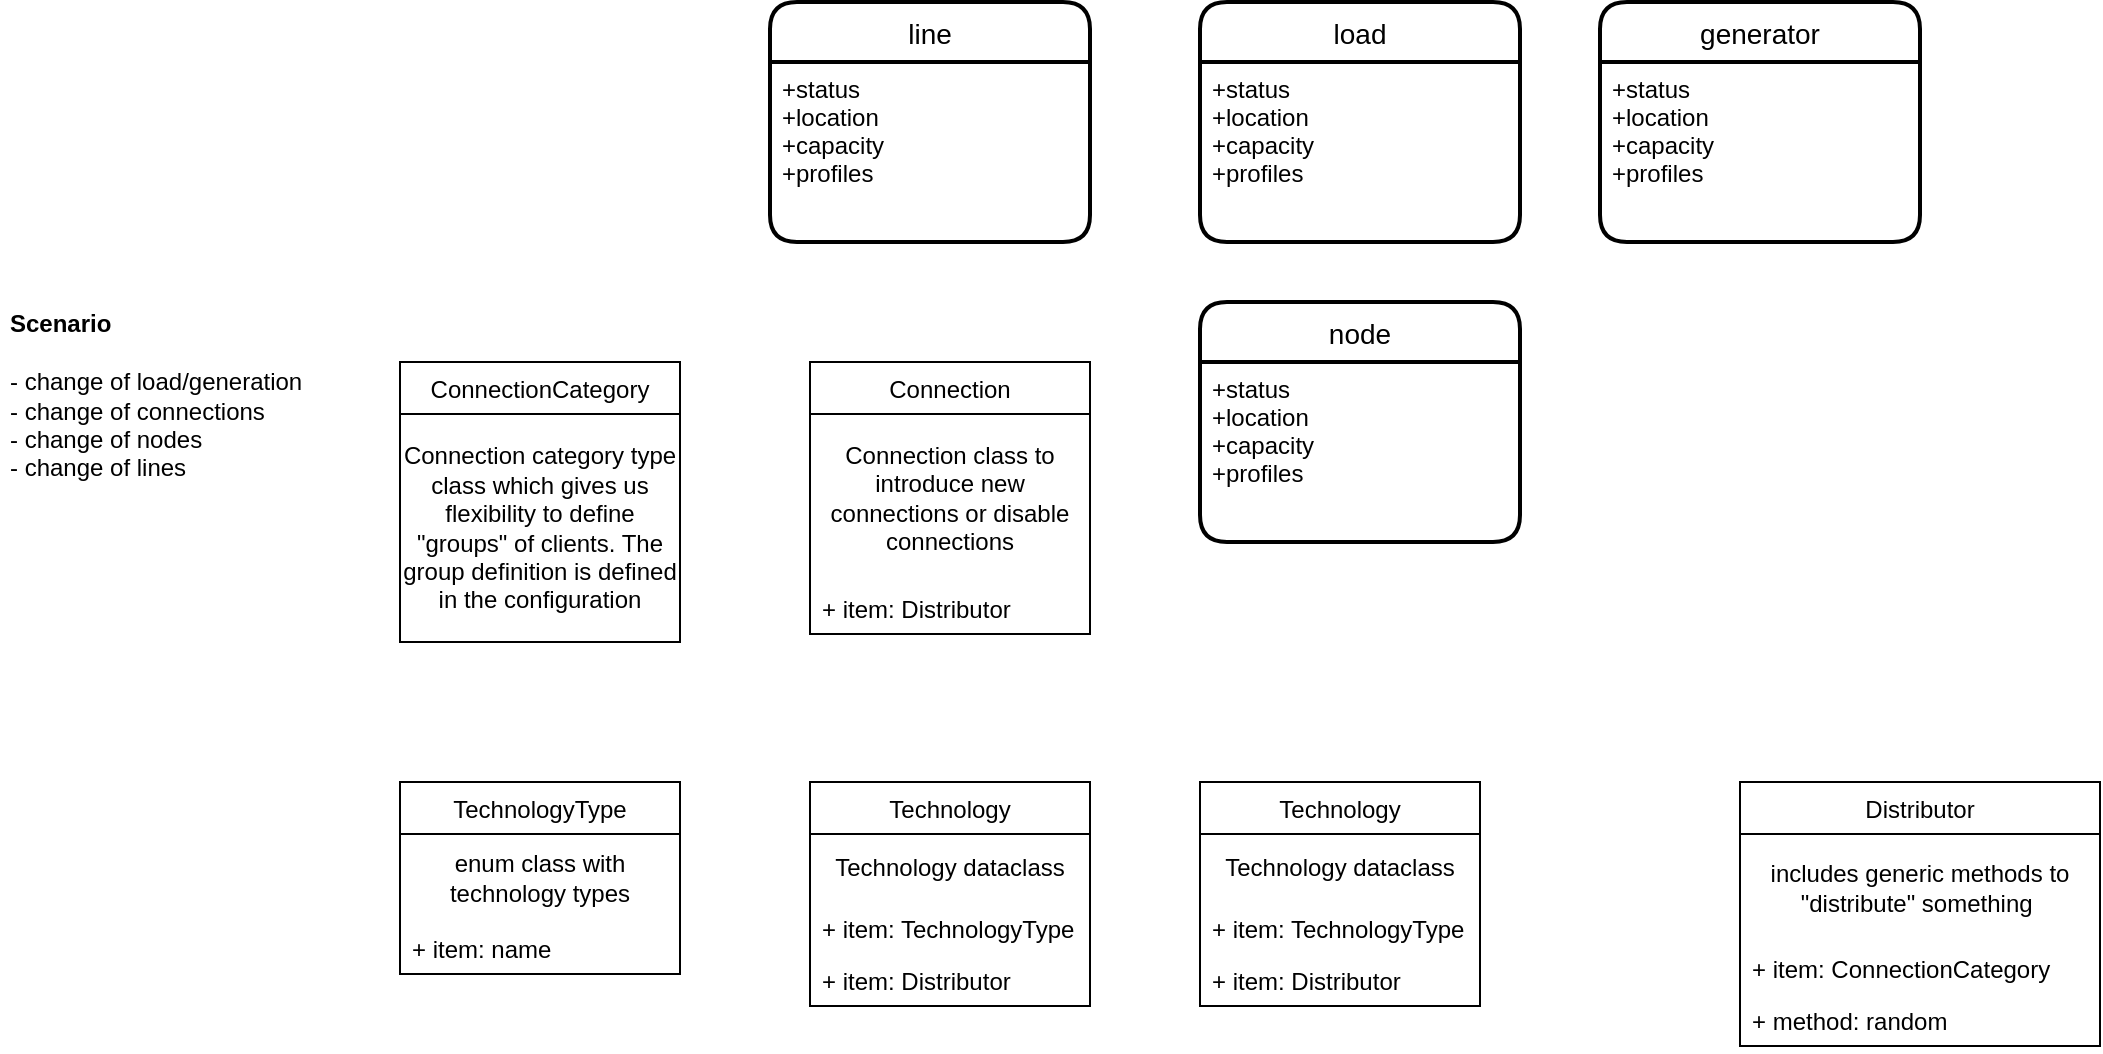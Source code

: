 <mxfile version="20.8.20" type="github">
  <diagram id="C5RBs43oDa-KdzZeNtuy" name="Page-1">
    <mxGraphModel dx="1379" dy="518" grid="1" gridSize="10" guides="1" tooltips="1" connect="1" arrows="1" fold="1" page="1" pageScale="1" pageWidth="1169" pageHeight="827" math="0" shadow="0">
      <root>
        <mxCell id="WIyWlLk6GJQsqaUBKTNV-0" />
        <mxCell id="WIyWlLk6GJQsqaUBKTNV-1" parent="WIyWlLk6GJQsqaUBKTNV-0" />
        <mxCell id="i2PrEZZCWFZVx5Nd_FOy-1" value="Distributor" style="swimlane;fontStyle=0;childLayout=stackLayout;horizontal=1;startSize=26;fillColor=none;horizontalStack=0;resizeParent=1;resizeParentMax=0;resizeLast=0;collapsible=1;marginBottom=0;" vertex="1" parent="WIyWlLk6GJQsqaUBKTNV-1">
          <mxGeometry x="910" y="430" width="180" height="132" as="geometry" />
        </mxCell>
        <mxCell id="i2PrEZZCWFZVx5Nd_FOy-13" value="&lt;div align=&quot;center&quot;&gt;includes generic methods to &quot;distribute&quot; something&amp;nbsp; &lt;/div&gt;" style="text;html=1;strokeColor=none;fillColor=none;align=center;verticalAlign=middle;whiteSpace=wrap;rounded=0;" vertex="1" parent="i2PrEZZCWFZVx5Nd_FOy-1">
          <mxGeometry y="26" width="180" height="54" as="geometry" />
        </mxCell>
        <mxCell id="i2PrEZZCWFZVx5Nd_FOy-54" value="+ item: ConnectionCategory" style="text;strokeColor=none;fillColor=none;align=left;verticalAlign=top;spacingLeft=4;spacingRight=4;overflow=hidden;rotatable=0;points=[[0,0.5],[1,0.5]];portConstraint=eastwest;" vertex="1" parent="i2PrEZZCWFZVx5Nd_FOy-1">
          <mxGeometry y="80" width="180" height="26" as="geometry" />
        </mxCell>
        <mxCell id="i2PrEZZCWFZVx5Nd_FOy-67" value="+ method: random" style="text;strokeColor=none;fillColor=none;align=left;verticalAlign=top;spacingLeft=4;spacingRight=4;overflow=hidden;rotatable=0;points=[[0,0.5],[1,0.5]];portConstraint=eastwest;" vertex="1" parent="i2PrEZZCWFZVx5Nd_FOy-1">
          <mxGeometry y="106" width="180" height="26" as="geometry" />
        </mxCell>
        <mxCell id="i2PrEZZCWFZVx5Nd_FOy-9" value="TechnologyType" style="swimlane;fontStyle=0;childLayout=stackLayout;horizontal=1;startSize=26;fillColor=none;horizontalStack=0;resizeParent=1;resizeParentMax=0;resizeLast=0;collapsible=1;marginBottom=0;" vertex="1" parent="WIyWlLk6GJQsqaUBKTNV-1">
          <mxGeometry x="240" y="430" width="140" height="96" as="geometry" />
        </mxCell>
        <mxCell id="i2PrEZZCWFZVx5Nd_FOy-15" value="enum class with technology types" style="text;html=1;strokeColor=none;fillColor=none;align=center;verticalAlign=middle;whiteSpace=wrap;rounded=0;" vertex="1" parent="i2PrEZZCWFZVx5Nd_FOy-9">
          <mxGeometry y="26" width="140" height="44" as="geometry" />
        </mxCell>
        <mxCell id="i2PrEZZCWFZVx5Nd_FOy-58" value="+ item: name" style="text;strokeColor=none;fillColor=none;align=left;verticalAlign=top;spacingLeft=4;spacingRight=4;overflow=hidden;rotatable=0;points=[[0,0.5],[1,0.5]];portConstraint=eastwest;" vertex="1" parent="i2PrEZZCWFZVx5Nd_FOy-9">
          <mxGeometry y="70" width="140" height="26" as="geometry" />
        </mxCell>
        <mxCell id="i2PrEZZCWFZVx5Nd_FOy-16" value="ConnectionCategory" style="swimlane;fontStyle=0;childLayout=stackLayout;horizontal=1;startSize=26;fillColor=none;horizontalStack=0;resizeParent=1;resizeParentMax=0;resizeLast=0;collapsible=1;marginBottom=0;" vertex="1" parent="WIyWlLk6GJQsqaUBKTNV-1">
          <mxGeometry x="240" y="220" width="140" height="140" as="geometry" />
        </mxCell>
        <mxCell id="i2PrEZZCWFZVx5Nd_FOy-17" value="Connection category type class which gives us flexibility to define &quot;groups&quot; of clients. The group definition is defined in the configuration" style="text;html=1;strokeColor=none;fillColor=none;align=center;verticalAlign=middle;whiteSpace=wrap;rounded=0;" vertex="1" parent="i2PrEZZCWFZVx5Nd_FOy-16">
          <mxGeometry y="26" width="140" height="114" as="geometry" />
        </mxCell>
        <mxCell id="i2PrEZZCWFZVx5Nd_FOy-20" value="Technology" style="swimlane;fontStyle=0;childLayout=stackLayout;horizontal=1;startSize=26;fillColor=none;horizontalStack=0;resizeParent=1;resizeParentMax=0;resizeLast=0;collapsible=1;marginBottom=0;" vertex="1" parent="WIyWlLk6GJQsqaUBKTNV-1">
          <mxGeometry x="445" y="430" width="140" height="112" as="geometry" />
        </mxCell>
        <mxCell id="i2PrEZZCWFZVx5Nd_FOy-21" value="Technology dataclass" style="text;html=1;strokeColor=none;fillColor=none;align=center;verticalAlign=middle;whiteSpace=wrap;rounded=0;" vertex="1" parent="i2PrEZZCWFZVx5Nd_FOy-20">
          <mxGeometry y="26" width="140" height="34" as="geometry" />
        </mxCell>
        <mxCell id="i2PrEZZCWFZVx5Nd_FOy-55" value="+ item: TechnologyType" style="text;strokeColor=none;fillColor=none;align=left;verticalAlign=top;spacingLeft=4;spacingRight=4;overflow=hidden;rotatable=0;points=[[0,0.5],[1,0.5]];portConstraint=eastwest;" vertex="1" parent="i2PrEZZCWFZVx5Nd_FOy-20">
          <mxGeometry y="60" width="140" height="26" as="geometry" />
        </mxCell>
        <mxCell id="i2PrEZZCWFZVx5Nd_FOy-56" value="+ item: Distributor" style="text;strokeColor=none;fillColor=none;align=left;verticalAlign=top;spacingLeft=4;spacingRight=4;overflow=hidden;rotatable=0;points=[[0,0.5],[1,0.5]];portConstraint=eastwest;" vertex="1" parent="i2PrEZZCWFZVx5Nd_FOy-20">
          <mxGeometry y="86" width="140" height="26" as="geometry" />
        </mxCell>
        <mxCell id="i2PrEZZCWFZVx5Nd_FOy-51" value="&lt;div&gt;&lt;br&gt;&lt;/div&gt;&lt;div&gt;&lt;b&gt;Scenario&lt;/b&gt;&lt;/div&gt;&lt;div&gt;&lt;br&gt;&lt;/div&gt;&lt;div&gt;- change of load/generation &lt;br&gt;&lt;/div&gt;&lt;div&gt;- change of connections&lt;/div&gt;&lt;div&gt;- change of nodes&lt;/div&gt;&lt;div&gt;- change of lines&lt;br&gt;&lt;/div&gt;&lt;div&gt;&lt;br&gt;&lt;/div&gt;&lt;div&gt;&lt;br&gt;&lt;/div&gt;" style="text;html=1;strokeColor=none;fillColor=none;spacing=5;spacingTop=-20;whiteSpace=wrap;overflow=hidden;rounded=0;" vertex="1" parent="WIyWlLk6GJQsqaUBKTNV-1">
          <mxGeometry x="40" y="190" width="190" height="120" as="geometry" />
        </mxCell>
        <mxCell id="i2PrEZZCWFZVx5Nd_FOy-63" value="Connection" style="swimlane;fontStyle=0;childLayout=stackLayout;horizontal=1;startSize=26;fillColor=none;horizontalStack=0;resizeParent=1;resizeParentMax=0;resizeLast=0;collapsible=1;marginBottom=0;" vertex="1" parent="WIyWlLk6GJQsqaUBKTNV-1">
          <mxGeometry x="445" y="220" width="140" height="136" as="geometry" />
        </mxCell>
        <mxCell id="i2PrEZZCWFZVx5Nd_FOy-64" value="Connection class to introduce new connections or disable connections" style="text;html=1;strokeColor=none;fillColor=none;align=center;verticalAlign=middle;whiteSpace=wrap;rounded=0;" vertex="1" parent="i2PrEZZCWFZVx5Nd_FOy-63">
          <mxGeometry y="26" width="140" height="84" as="geometry" />
        </mxCell>
        <mxCell id="i2PrEZZCWFZVx5Nd_FOy-66" value="+ item: Distributor" style="text;strokeColor=none;fillColor=none;align=left;verticalAlign=top;spacingLeft=4;spacingRight=4;overflow=hidden;rotatable=0;points=[[0,0.5],[1,0.5]];portConstraint=eastwest;" vertex="1" parent="i2PrEZZCWFZVx5Nd_FOy-63">
          <mxGeometry y="110" width="140" height="26" as="geometry" />
        </mxCell>
        <mxCell id="i2PrEZZCWFZVx5Nd_FOy-68" value="Technology" style="swimlane;fontStyle=0;childLayout=stackLayout;horizontal=1;startSize=26;fillColor=none;horizontalStack=0;resizeParent=1;resizeParentMax=0;resizeLast=0;collapsible=1;marginBottom=0;" vertex="1" parent="WIyWlLk6GJQsqaUBKTNV-1">
          <mxGeometry x="640" y="430" width="140" height="112" as="geometry" />
        </mxCell>
        <mxCell id="i2PrEZZCWFZVx5Nd_FOy-69" value="Technology dataclass" style="text;html=1;strokeColor=none;fillColor=none;align=center;verticalAlign=middle;whiteSpace=wrap;rounded=0;" vertex="1" parent="i2PrEZZCWFZVx5Nd_FOy-68">
          <mxGeometry y="26" width="140" height="34" as="geometry" />
        </mxCell>
        <mxCell id="i2PrEZZCWFZVx5Nd_FOy-70" value="+ item: TechnologyType" style="text;strokeColor=none;fillColor=none;align=left;verticalAlign=top;spacingLeft=4;spacingRight=4;overflow=hidden;rotatable=0;points=[[0,0.5],[1,0.5]];portConstraint=eastwest;" vertex="1" parent="i2PrEZZCWFZVx5Nd_FOy-68">
          <mxGeometry y="60" width="140" height="26" as="geometry" />
        </mxCell>
        <mxCell id="i2PrEZZCWFZVx5Nd_FOy-71" value="+ item: Distributor" style="text;strokeColor=none;fillColor=none;align=left;verticalAlign=top;spacingLeft=4;spacingRight=4;overflow=hidden;rotatable=0;points=[[0,0.5],[1,0.5]];portConstraint=eastwest;" vertex="1" parent="i2PrEZZCWFZVx5Nd_FOy-68">
          <mxGeometry y="86" width="140" height="26" as="geometry" />
        </mxCell>
        <mxCell id="i2PrEZZCWFZVx5Nd_FOy-72" value="load" style="swimlane;childLayout=stackLayout;horizontal=1;startSize=30;horizontalStack=0;rounded=1;fontSize=14;fontStyle=0;strokeWidth=2;resizeParent=0;resizeLast=1;shadow=0;dashed=0;align=center;" vertex="1" parent="WIyWlLk6GJQsqaUBKTNV-1">
          <mxGeometry x="640" y="40" width="160" height="120" as="geometry" />
        </mxCell>
        <mxCell id="i2PrEZZCWFZVx5Nd_FOy-73" value="+status&#xa;+location&#xa;+capacity&#xa;+profiles&#xa;" style="align=left;strokeColor=none;fillColor=none;spacingLeft=4;fontSize=12;verticalAlign=top;resizable=0;rotatable=0;part=1;" vertex="1" parent="i2PrEZZCWFZVx5Nd_FOy-72">
          <mxGeometry y="30" width="160" height="90" as="geometry" />
        </mxCell>
        <mxCell id="i2PrEZZCWFZVx5Nd_FOy-76" value="generator" style="swimlane;childLayout=stackLayout;horizontal=1;startSize=30;horizontalStack=0;rounded=1;fontSize=14;fontStyle=0;strokeWidth=2;resizeParent=0;resizeLast=1;shadow=0;dashed=0;align=center;" vertex="1" parent="WIyWlLk6GJQsqaUBKTNV-1">
          <mxGeometry x="840" y="40" width="160" height="120" as="geometry" />
        </mxCell>
        <mxCell id="i2PrEZZCWFZVx5Nd_FOy-77" value="+status&#xa;+location&#xa;+capacity&#xa;+profiles&#xa;" style="align=left;strokeColor=none;fillColor=none;spacingLeft=4;fontSize=12;verticalAlign=top;resizable=0;rotatable=0;part=1;" vertex="1" parent="i2PrEZZCWFZVx5Nd_FOy-76">
          <mxGeometry y="30" width="160" height="90" as="geometry" />
        </mxCell>
        <mxCell id="i2PrEZZCWFZVx5Nd_FOy-78" value="&#xa;" style="align=left;strokeColor=none;fillColor=none;spacingLeft=4;fontSize=12;verticalAlign=top;resizable=0;rotatable=0;part=1;" vertex="1" parent="i2PrEZZCWFZVx5Nd_FOy-76">
          <mxGeometry y="120" width="160" as="geometry" />
        </mxCell>
        <mxCell id="i2PrEZZCWFZVx5Nd_FOy-79" value="line" style="swimlane;childLayout=stackLayout;horizontal=1;startSize=30;horizontalStack=0;rounded=1;fontSize=14;fontStyle=0;strokeWidth=2;resizeParent=0;resizeLast=1;shadow=0;dashed=0;align=center;" vertex="1" parent="WIyWlLk6GJQsqaUBKTNV-1">
          <mxGeometry x="425" y="40" width="160" height="120" as="geometry" />
        </mxCell>
        <mxCell id="i2PrEZZCWFZVx5Nd_FOy-80" value="+status&#xa;+location&#xa;+capacity&#xa;+profiles&#xa;" style="align=left;strokeColor=none;fillColor=none;spacingLeft=4;fontSize=12;verticalAlign=top;resizable=0;rotatable=0;part=1;" vertex="1" parent="i2PrEZZCWFZVx5Nd_FOy-79">
          <mxGeometry y="30" width="160" height="90" as="geometry" />
        </mxCell>
        <mxCell id="i2PrEZZCWFZVx5Nd_FOy-82" value="node" style="swimlane;childLayout=stackLayout;horizontal=1;startSize=30;horizontalStack=0;rounded=1;fontSize=14;fontStyle=0;strokeWidth=2;resizeParent=0;resizeLast=1;shadow=0;dashed=0;align=center;" vertex="1" parent="WIyWlLk6GJQsqaUBKTNV-1">
          <mxGeometry x="640" y="190" width="160" height="120" as="geometry" />
        </mxCell>
        <mxCell id="i2PrEZZCWFZVx5Nd_FOy-83" value="+status&#xa;+location&#xa;+capacity&#xa;+profiles&#xa;" style="align=left;strokeColor=none;fillColor=none;spacingLeft=4;fontSize=12;verticalAlign=top;resizable=0;rotatable=0;part=1;" vertex="1" parent="i2PrEZZCWFZVx5Nd_FOy-82">
          <mxGeometry y="30" width="160" height="90" as="geometry" />
        </mxCell>
      </root>
    </mxGraphModel>
  </diagram>
</mxfile>
